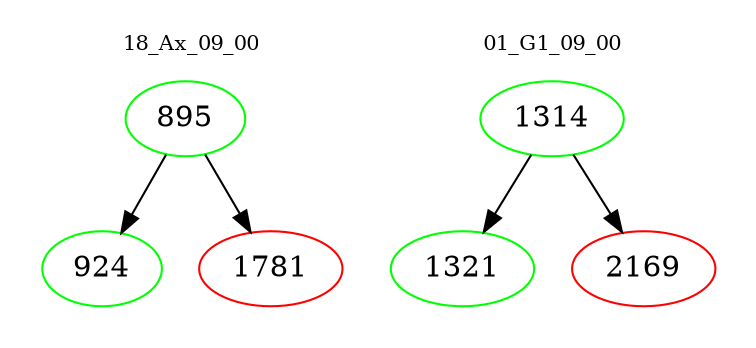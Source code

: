 digraph{
subgraph cluster_0 {
color = white
label = "18_Ax_09_00";
fontsize=10;
T0_895 [label="895", color="green"]
T0_895 -> T0_924 [color="black"]
T0_924 [label="924", color="green"]
T0_895 -> T0_1781 [color="black"]
T0_1781 [label="1781", color="red"]
}
subgraph cluster_1 {
color = white
label = "01_G1_09_00";
fontsize=10;
T1_1314 [label="1314", color="green"]
T1_1314 -> T1_1321 [color="black"]
T1_1321 [label="1321", color="green"]
T1_1314 -> T1_2169 [color="black"]
T1_2169 [label="2169", color="red"]
}
}
